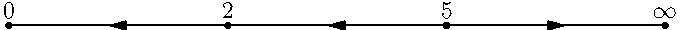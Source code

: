 size(12cm,0,IgnoreAspect);
dot("$0$",(0,0),N);
dot("$2$",(2,0),N);
dot("$5$",(4,0),N);
dot("$\infty$",(6,0),N);
draw((2,0)--(0,0),MidArrow);
draw((4,0)--(2,0),MidArrow);
draw((4,0)--(6,0),MidArrow);
